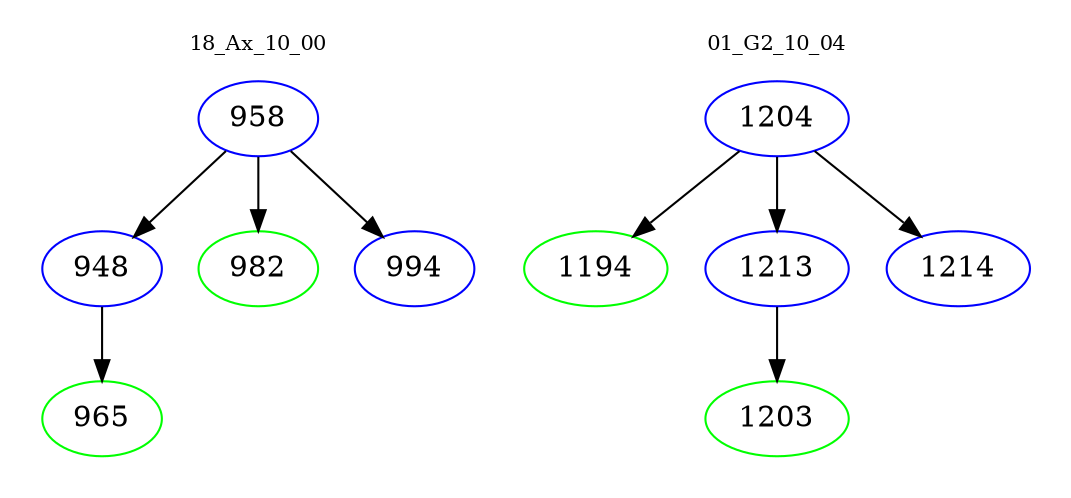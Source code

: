 digraph{
subgraph cluster_0 {
color = white
label = "18_Ax_10_00";
fontsize=10;
T0_958 [label="958", color="blue"]
T0_958 -> T0_948 [color="black"]
T0_948 [label="948", color="blue"]
T0_948 -> T0_965 [color="black"]
T0_965 [label="965", color="green"]
T0_958 -> T0_982 [color="black"]
T0_982 [label="982", color="green"]
T0_958 -> T0_994 [color="black"]
T0_994 [label="994", color="blue"]
}
subgraph cluster_1 {
color = white
label = "01_G2_10_04";
fontsize=10;
T1_1204 [label="1204", color="blue"]
T1_1204 -> T1_1194 [color="black"]
T1_1194 [label="1194", color="green"]
T1_1204 -> T1_1213 [color="black"]
T1_1213 [label="1213", color="blue"]
T1_1213 -> T1_1203 [color="black"]
T1_1203 [label="1203", color="green"]
T1_1204 -> T1_1214 [color="black"]
T1_1214 [label="1214", color="blue"]
}
}

